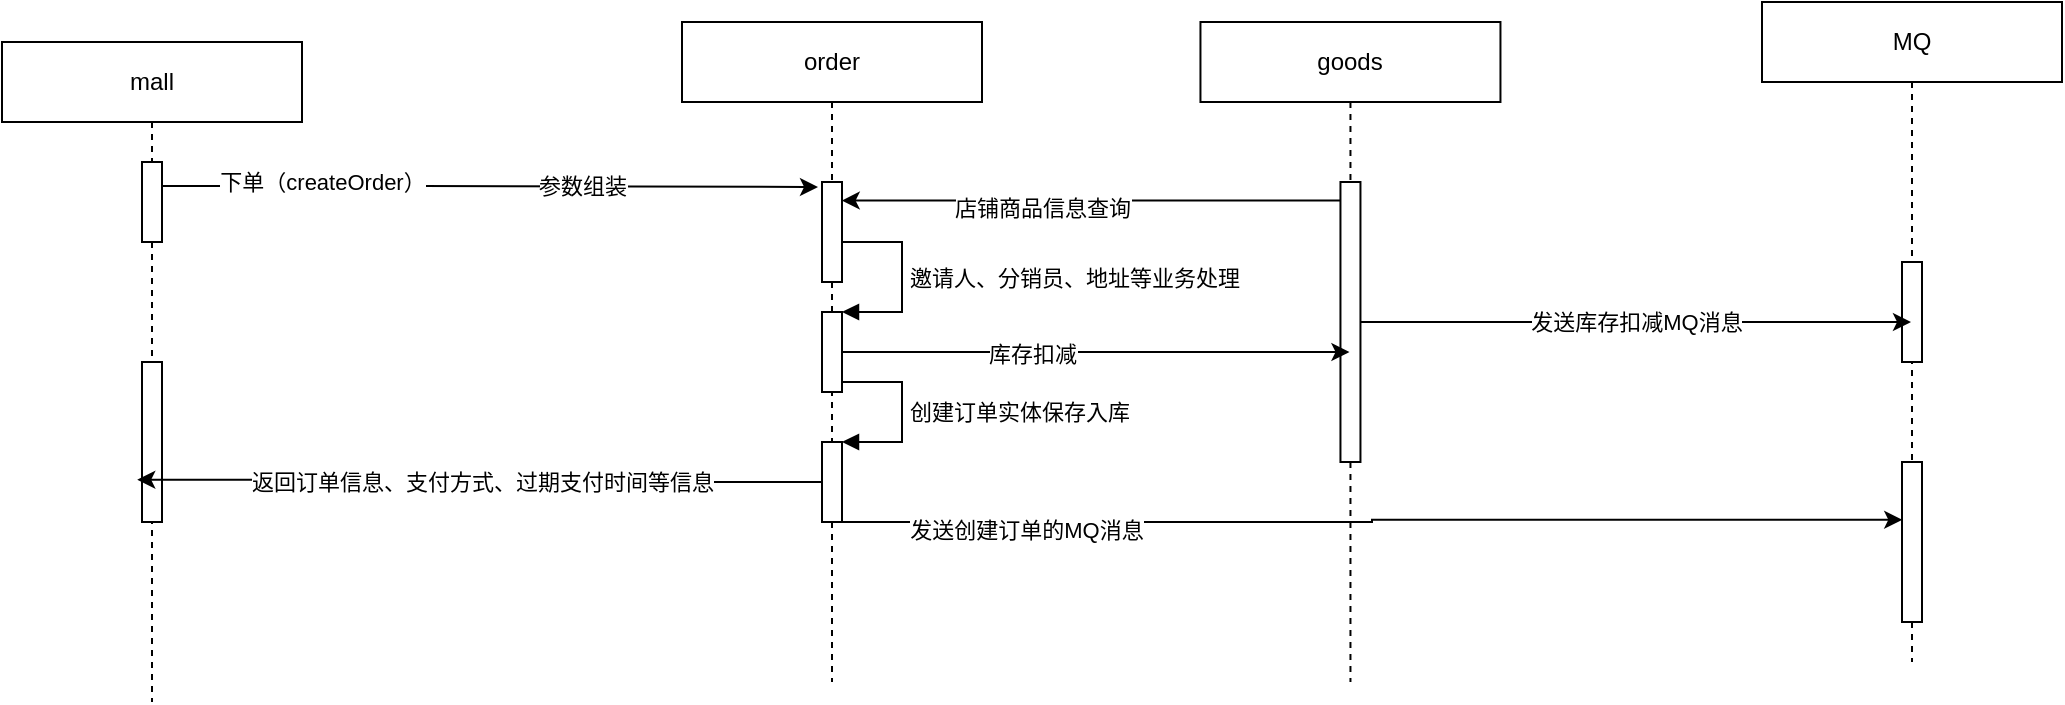 <mxfile version="20.8.3" type="github">
  <diagram id="L1Md74T0iGSnTZSqdi6X" name="第 1 页">
    <mxGraphModel dx="1758" dy="723" grid="1" gridSize="10" guides="1" tooltips="1" connect="1" arrows="1" fold="1" page="1" pageScale="1" pageWidth="827" pageHeight="1169" math="0" shadow="0">
      <root>
        <mxCell id="0" />
        <mxCell id="1" parent="0" />
        <mxCell id="F1WHuFg56HNxDudnOaOx-3" value="mall" style="shape=umlLifeline;perimeter=lifelinePerimeter;whiteSpace=wrap;html=1;container=1;collapsible=0;recursiveResize=0;outlineConnect=0;" parent="1" vertex="1">
          <mxGeometry x="60" y="90" width="150" height="330" as="geometry" />
        </mxCell>
        <mxCell id="F1WHuFg56HNxDudnOaOx-5" value="" style="html=1;points=[];perimeter=orthogonalPerimeter;" parent="F1WHuFg56HNxDudnOaOx-3" vertex="1">
          <mxGeometry x="70" y="60" width="10" height="40" as="geometry" />
        </mxCell>
        <mxCell id="KtWLmuLaP4DR1fBGIdUf-7" value="" style="html=1;points=[];perimeter=orthogonalPerimeter;" vertex="1" parent="F1WHuFg56HNxDudnOaOx-3">
          <mxGeometry x="70" y="160" width="10" height="80" as="geometry" />
        </mxCell>
        <mxCell id="F1WHuFg56HNxDudnOaOx-4" value="order" style="shape=umlLifeline;perimeter=lifelinePerimeter;whiteSpace=wrap;html=1;container=1;collapsible=0;recursiveResize=0;outlineConnect=0;" parent="1" vertex="1">
          <mxGeometry x="400" y="80" width="150" height="330" as="geometry" />
        </mxCell>
        <mxCell id="F1WHuFg56HNxDudnOaOx-6" value="" style="html=1;points=[];perimeter=orthogonalPerimeter;" parent="F1WHuFg56HNxDudnOaOx-4" vertex="1">
          <mxGeometry x="70" y="80" width="10" height="50" as="geometry" />
        </mxCell>
        <mxCell id="KtWLmuLaP4DR1fBGIdUf-3" value="" style="html=1;points=[];perimeter=orthogonalPerimeter;" vertex="1" parent="F1WHuFg56HNxDudnOaOx-4">
          <mxGeometry x="70" y="145" width="10" height="40" as="geometry" />
        </mxCell>
        <mxCell id="KtWLmuLaP4DR1fBGIdUf-4" value="邀请人、分销员、地址等业务处理" style="edgeStyle=orthogonalEdgeStyle;html=1;align=left;spacingLeft=2;endArrow=block;rounded=0;entryX=1;entryY=0;" edge="1" target="KtWLmuLaP4DR1fBGIdUf-3" parent="F1WHuFg56HNxDudnOaOx-4">
          <mxGeometry relative="1" as="geometry">
            <mxPoint x="80" y="110" as="sourcePoint" />
            <Array as="points">
              <mxPoint x="110" y="110" />
            </Array>
            <mxPoint as="offset" />
          </mxGeometry>
        </mxCell>
        <mxCell id="KtWLmuLaP4DR1fBGIdUf-5" value="" style="html=1;points=[];perimeter=orthogonalPerimeter;" vertex="1" parent="F1WHuFg56HNxDudnOaOx-4">
          <mxGeometry x="70" y="210" width="10" height="40" as="geometry" />
        </mxCell>
        <mxCell id="KtWLmuLaP4DR1fBGIdUf-6" value="创建订单实体保存入库" style="edgeStyle=orthogonalEdgeStyle;html=1;align=left;spacingLeft=2;endArrow=block;rounded=0;entryX=1;entryY=0;" edge="1" target="KtWLmuLaP4DR1fBGIdUf-5" parent="F1WHuFg56HNxDudnOaOx-4">
          <mxGeometry relative="1" as="geometry">
            <mxPoint x="80" y="180" as="sourcePoint" />
            <Array as="points">
              <mxPoint x="110" y="180" />
            </Array>
          </mxGeometry>
        </mxCell>
        <mxCell id="F1WHuFg56HNxDudnOaOx-7" style="edgeStyle=orthogonalEdgeStyle;rounded=0;orthogonalLoop=1;jettySize=auto;html=1;entryX=-0.2;entryY=0.05;entryDx=0;entryDy=0;entryPerimeter=0;" parent="1" source="F1WHuFg56HNxDudnOaOx-5" target="F1WHuFg56HNxDudnOaOx-6" edge="1">
          <mxGeometry relative="1" as="geometry">
            <Array as="points">
              <mxPoint x="270" y="162" />
              <mxPoint x="270" y="162" />
            </Array>
          </mxGeometry>
        </mxCell>
        <mxCell id="F1WHuFg56HNxDudnOaOx-8" value="下单（createOrder）" style="edgeLabel;html=1;align=center;verticalAlign=middle;resizable=0;points=[];" parent="F1WHuFg56HNxDudnOaOx-7" vertex="1" connectable="0">
          <mxGeometry x="-0.799" y="-1" relative="1" as="geometry">
            <mxPoint x="47" y="-3" as="offset" />
          </mxGeometry>
        </mxCell>
        <mxCell id="F1WHuFg56HNxDudnOaOx-9" value="参数组装" style="edgeLabel;html=1;align=center;verticalAlign=middle;resizable=0;points=[];" parent="F1WHuFg56HNxDudnOaOx-7" vertex="1" connectable="0">
          <mxGeometry x="0.281" relative="1" as="geometry">
            <mxPoint as="offset" />
          </mxGeometry>
        </mxCell>
        <mxCell id="F1WHuFg56HNxDudnOaOx-47" value="goods" style="shape=umlLifeline;perimeter=lifelinePerimeter;whiteSpace=wrap;html=1;container=1;collapsible=0;recursiveResize=0;outlineConnect=0;" parent="1" vertex="1">
          <mxGeometry x="659.23" y="80" width="150" height="330" as="geometry" />
        </mxCell>
        <mxCell id="F1WHuFg56HNxDudnOaOx-48" value="" style="html=1;points=[];perimeter=orthogonalPerimeter;" parent="F1WHuFg56HNxDudnOaOx-47" vertex="1">
          <mxGeometry x="70" y="80" width="10" height="140" as="geometry" />
        </mxCell>
        <mxCell id="F1WHuFg56HNxDudnOaOx-52" style="edgeStyle=none;rounded=0;orthogonalLoop=1;jettySize=auto;html=1;startArrow=none;startFill=0;entryX=0.986;entryY=0.186;entryDx=0;entryDy=0;entryPerimeter=0;" parent="1" source="F1WHuFg56HNxDudnOaOx-48" target="F1WHuFg56HNxDudnOaOx-6" edge="1">
          <mxGeometry relative="1" as="geometry" />
        </mxCell>
        <mxCell id="F1WHuFg56HNxDudnOaOx-54" value="店铺商品信息查询" style="edgeLabel;html=1;align=center;verticalAlign=middle;resizable=0;points=[];" parent="F1WHuFg56HNxDudnOaOx-52" vertex="1" connectable="0">
          <mxGeometry x="0.432" y="1" relative="1" as="geometry">
            <mxPoint x="29" y="2" as="offset" />
          </mxGeometry>
        </mxCell>
        <mxCell id="F1WHuFg56HNxDudnOaOx-57" value="MQ" style="shape=umlLifeline;perimeter=lifelinePerimeter;whiteSpace=wrap;html=1;container=1;collapsible=0;recursiveResize=0;outlineConnect=0;" parent="1" vertex="1">
          <mxGeometry x="940" y="70" width="150" height="330" as="geometry" />
        </mxCell>
        <mxCell id="F1WHuFg56HNxDudnOaOx-58" value="" style="html=1;points=[];perimeter=orthogonalPerimeter;" parent="F1WHuFg56HNxDudnOaOx-57" vertex="1">
          <mxGeometry x="70" y="130" width="10" height="50" as="geometry" />
        </mxCell>
        <mxCell id="KtWLmuLaP4DR1fBGIdUf-10" value="" style="html=1;points=[];perimeter=orthogonalPerimeter;" vertex="1" parent="F1WHuFg56HNxDudnOaOx-57">
          <mxGeometry x="70" y="230" width="10" height="80" as="geometry" />
        </mxCell>
        <mxCell id="F1WHuFg56HNxDudnOaOx-59" value="发送库存扣减MQ消息" style="edgeStyle=none;rounded=0;orthogonalLoop=1;jettySize=auto;html=1;startArrow=none;startFill=0;" parent="1" source="F1WHuFg56HNxDudnOaOx-48" target="F1WHuFg56HNxDudnOaOx-57" edge="1">
          <mxGeometry relative="1" as="geometry" />
        </mxCell>
        <mxCell id="KtWLmuLaP4DR1fBGIdUf-1" style="edgeStyle=orthogonalEdgeStyle;rounded=0;orthogonalLoop=1;jettySize=auto;html=1;" edge="1" parent="1" target="F1WHuFg56HNxDudnOaOx-47">
          <mxGeometry relative="1" as="geometry">
            <mxPoint x="480" y="245.0" as="sourcePoint" />
            <Array as="points">
              <mxPoint x="520" y="245" />
              <mxPoint x="520" y="245" />
            </Array>
          </mxGeometry>
        </mxCell>
        <mxCell id="KtWLmuLaP4DR1fBGIdUf-2" value="库存扣减" style="edgeLabel;html=1;align=center;verticalAlign=middle;resizable=0;points=[];" vertex="1" connectable="0" parent="KtWLmuLaP4DR1fBGIdUf-1">
          <mxGeometry x="-0.25" y="-1" relative="1" as="geometry">
            <mxPoint as="offset" />
          </mxGeometry>
        </mxCell>
        <mxCell id="KtWLmuLaP4DR1fBGIdUf-8" style="edgeStyle=orthogonalEdgeStyle;rounded=0;orthogonalLoop=1;jettySize=auto;html=1;entryX=-0.238;entryY=0.736;entryDx=0;entryDy=0;entryPerimeter=0;" edge="1" parent="1" source="KtWLmuLaP4DR1fBGIdUf-5" target="KtWLmuLaP4DR1fBGIdUf-7">
          <mxGeometry relative="1" as="geometry" />
        </mxCell>
        <mxCell id="KtWLmuLaP4DR1fBGIdUf-9" value="返回订单信息、支付方式、过期支付时间等信息" style="edgeLabel;html=1;align=center;verticalAlign=middle;resizable=0;points=[];" vertex="1" connectable="0" parent="KtWLmuLaP4DR1fBGIdUf-8">
          <mxGeometry x="0.381" y="2" relative="1" as="geometry">
            <mxPoint x="66" y="-1" as="offset" />
          </mxGeometry>
        </mxCell>
        <mxCell id="KtWLmuLaP4DR1fBGIdUf-11" style="edgeStyle=orthogonalEdgeStyle;rounded=0;orthogonalLoop=1;jettySize=auto;html=1;entryX=0.012;entryY=0.361;entryDx=0;entryDy=0;entryPerimeter=0;" edge="1" parent="1" source="KtWLmuLaP4DR1fBGIdUf-5" target="KtWLmuLaP4DR1fBGIdUf-10">
          <mxGeometry relative="1" as="geometry">
            <Array as="points">
              <mxPoint x="745" y="330" />
            </Array>
          </mxGeometry>
        </mxCell>
        <mxCell id="KtWLmuLaP4DR1fBGIdUf-12" value="发送创建订单的MQ消息" style="edgeLabel;html=1;align=center;verticalAlign=middle;resizable=0;points=[];" vertex="1" connectable="0" parent="KtWLmuLaP4DR1fBGIdUf-11">
          <mxGeometry x="-0.655" y="-4" relative="1" as="geometry">
            <mxPoint as="offset" />
          </mxGeometry>
        </mxCell>
      </root>
    </mxGraphModel>
  </diagram>
</mxfile>

